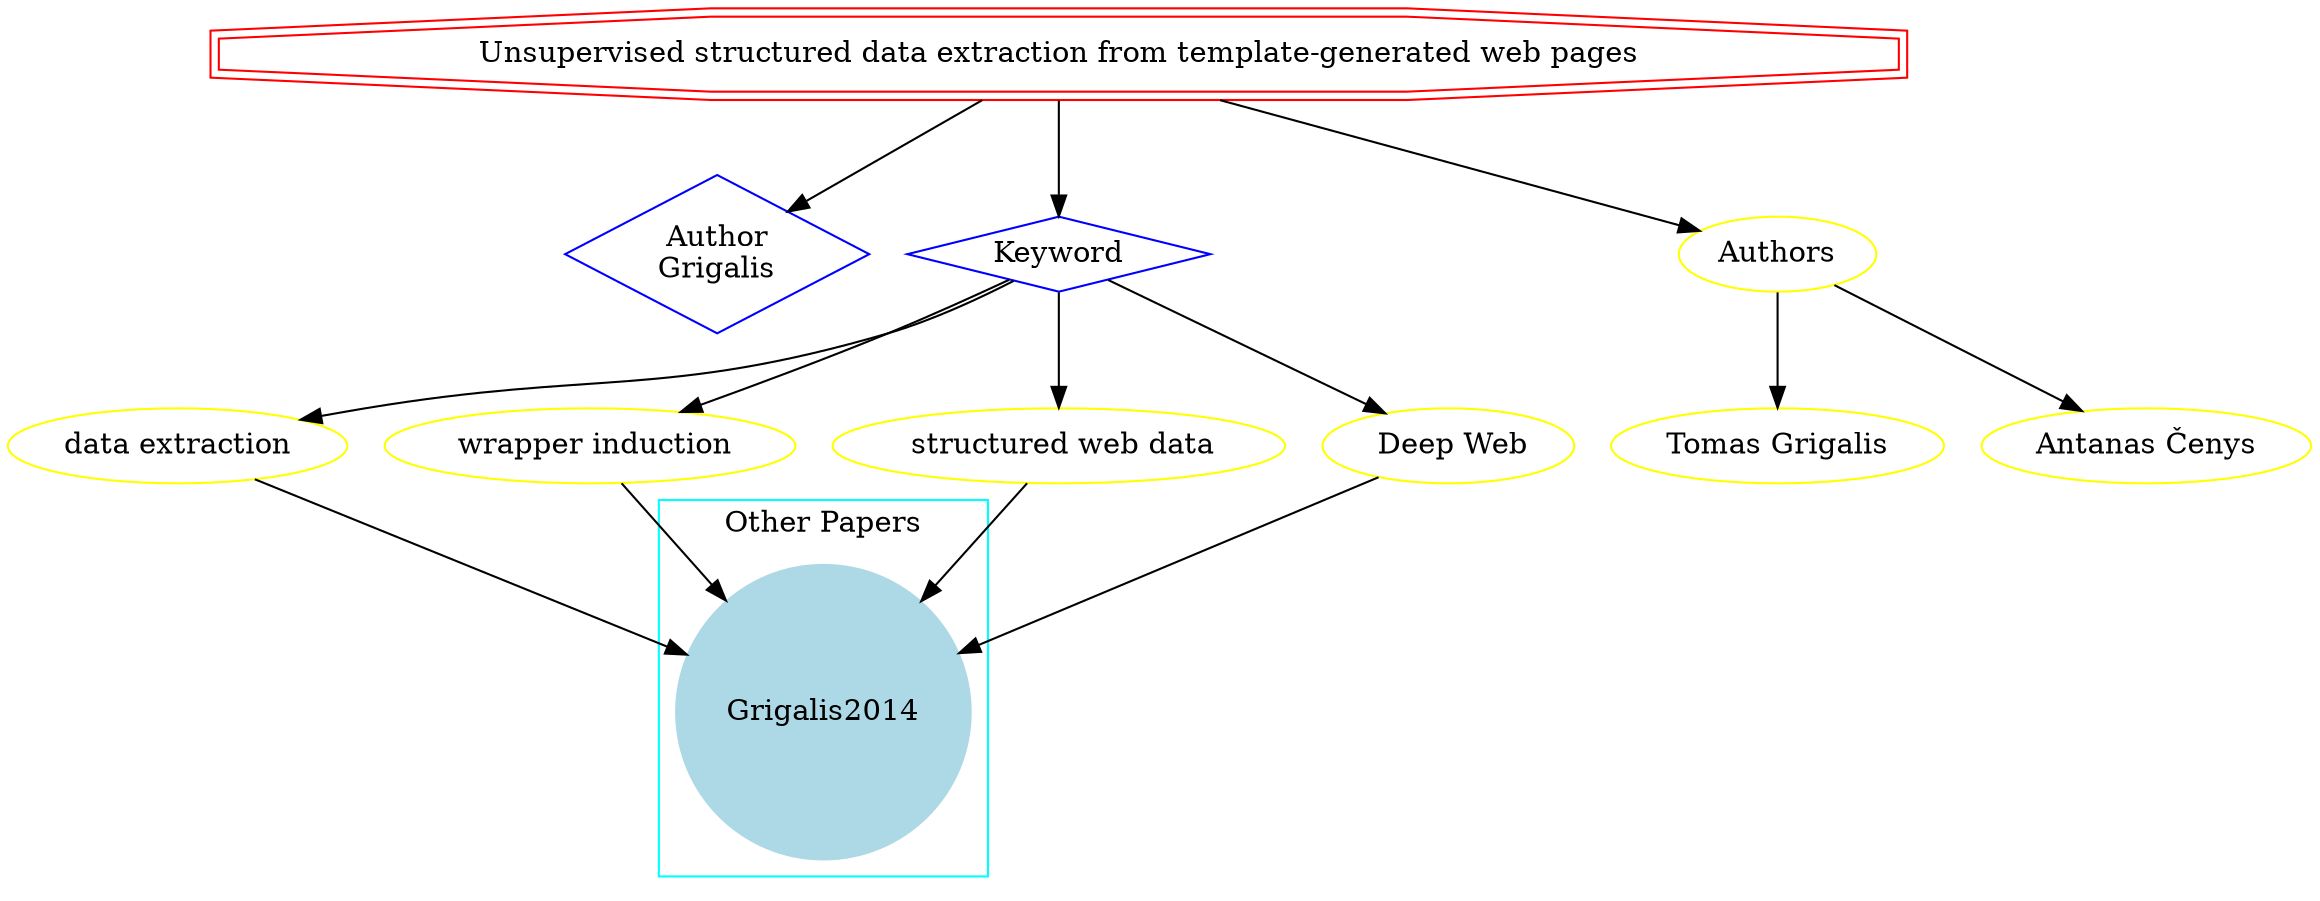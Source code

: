strict digraph mind_map64 {
	node [color=red shape=doubleoctagon]
	"Unsupervised structured data extraction from template-generated web pages"
	node [color=blue shape=diamond]
	"Author
Grigalis"
	Keyword
	"Unsupervised structured data extraction from template-generated web pages" -> "Author
Grigalis"
	"Unsupervised structured data extraction from template-generated web pages" -> Keyword
	node [color=yellow shape=ellipse]
	"data extraction"
	Keyword -> "data extraction"
	" wrapper induction"
	Keyword -> " wrapper induction"
	" structured web data"
	Keyword -> " structured web data"
	" Deep Web"
	Keyword -> " Deep Web"
	subgraph cluster_0 {
		node [style=filled]
		node [color=lightblue shape=circle]
		label="Other Papers"
		color=cyan
		Grigalis2014
	}
	"data extraction" -> Grigalis2014
	" wrapper induction" -> Grigalis2014
	" structured web data" -> Grigalis2014
	" Deep Web" -> Grigalis2014
	"Unsupervised structured data extraction from template-generated web pages" -> Authors
	Authors -> "Tomas Grigalis"
	Authors -> "Antanas Čenys"
}
